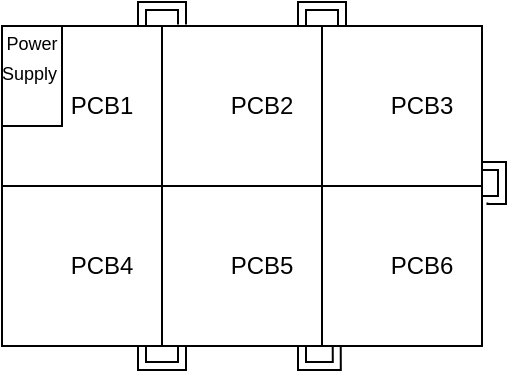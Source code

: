 <mxfile version="23.1.5" type="device">
  <diagram name="Page-1" id="O7pXKzIIld8HrC3WCBcu">
    <mxGraphModel dx="460" dy="312" grid="1" gridSize="10" guides="1" tooltips="1" connect="1" arrows="1" fold="1" page="1" pageScale="1" pageWidth="850" pageHeight="1100" math="0" shadow="0">
      <root>
        <mxCell id="0" />
        <mxCell id="1" parent="0" />
        <mxCell id="JfAgj0UY3d-NmZZKxooS-7" value="" style="edgeStyle=orthogonalEdgeStyle;rounded=0;orthogonalLoop=1;jettySize=auto;html=1;entryX=0.125;entryY=-0.01;entryDx=0;entryDy=0;shape=link;entryPerimeter=0;" edge="1" parent="1" source="JfAgj0UY3d-NmZZKxooS-1" target="JfAgj0UY3d-NmZZKxooS-2">
          <mxGeometry relative="1" as="geometry">
            <mxPoint x="430" y="210" as="targetPoint" />
            <Array as="points">
              <mxPoint x="460" y="290" />
              <mxPoint x="480" y="290" />
            </Array>
          </mxGeometry>
        </mxCell>
        <mxCell id="JfAgj0UY3d-NmZZKxooS-1" value="" style="whiteSpace=wrap;html=1;aspect=fixed;" vertex="1" parent="1">
          <mxGeometry x="390" y="300" width="80" height="80" as="geometry" />
        </mxCell>
        <mxCell id="JfAgj0UY3d-NmZZKxooS-21" value="" style="edgeStyle=orthogonalEdgeStyle;rounded=0;orthogonalLoop=1;jettySize=auto;html=1;entryX=0.12;entryY=-0.004;entryDx=0;entryDy=0;entryPerimeter=0;shape=link;" edge="1" parent="1" source="JfAgj0UY3d-NmZZKxooS-2" target="JfAgj0UY3d-NmZZKxooS-13">
          <mxGeometry relative="1" as="geometry">
            <mxPoint x="510" y="180" as="targetPoint" />
            <Array as="points">
              <mxPoint x="540" y="290" />
              <mxPoint x="560" y="290" />
              <mxPoint x="560" y="300" />
            </Array>
          </mxGeometry>
        </mxCell>
        <mxCell id="JfAgj0UY3d-NmZZKxooS-2" value="" style="whiteSpace=wrap;html=1;aspect=fixed;" vertex="1" parent="1">
          <mxGeometry x="470" y="300" width="80" height="80" as="geometry" />
        </mxCell>
        <mxCell id="JfAgj0UY3d-NmZZKxooS-8" value="PCB1" style="text;html=1;align=center;verticalAlign=middle;whiteSpace=wrap;rounded=0;" vertex="1" parent="1">
          <mxGeometry x="410" y="325" width="60" height="30" as="geometry" />
        </mxCell>
        <mxCell id="JfAgj0UY3d-NmZZKxooS-9" value="PCB2" style="text;html=1;align=center;verticalAlign=middle;whiteSpace=wrap;rounded=0;" vertex="1" parent="1">
          <mxGeometry x="490" y="325" width="60" height="30" as="geometry" />
        </mxCell>
        <mxCell id="JfAgj0UY3d-NmZZKxooS-11" value="" style="whiteSpace=wrap;html=1;aspect=fixed;" vertex="1" parent="1">
          <mxGeometry x="390" y="380" width="80" height="80" as="geometry" />
        </mxCell>
        <mxCell id="JfAgj0UY3d-NmZZKxooS-23" style="edgeStyle=orthogonalEdgeStyle;rounded=0;orthogonalLoop=1;jettySize=auto;html=1;entryX=0.092;entryY=0.988;entryDx=0;entryDy=0;entryPerimeter=0;exitX=0.875;exitY=1;exitDx=0;exitDy=0;exitPerimeter=0;shape=link;" edge="1" parent="1" source="JfAgj0UY3d-NmZZKxooS-12" target="JfAgj0UY3d-NmZZKxooS-14">
          <mxGeometry relative="1" as="geometry">
            <mxPoint x="550" y="480" as="targetPoint" />
            <Array as="points">
              <mxPoint x="540" y="470" />
              <mxPoint x="557" y="470" />
            </Array>
          </mxGeometry>
        </mxCell>
        <mxCell id="JfAgj0UY3d-NmZZKxooS-12" value="" style="whiteSpace=wrap;html=1;aspect=fixed;" vertex="1" parent="1">
          <mxGeometry x="470" y="380" width="80" height="80" as="geometry" />
        </mxCell>
        <mxCell id="JfAgj0UY3d-NmZZKxooS-25" value="" style="edgeStyle=orthogonalEdgeStyle;rounded=0;orthogonalLoop=1;jettySize=auto;html=1;entryX=1.009;entryY=0.103;entryDx=0;entryDy=0;entryPerimeter=0;shape=link;" edge="1" parent="1" source="JfAgj0UY3d-NmZZKxooS-13" target="JfAgj0UY3d-NmZZKxooS-14">
          <mxGeometry relative="1" as="geometry">
            <mxPoint x="750" y="340" as="targetPoint" />
            <Array as="points">
              <mxPoint x="640" y="370" />
              <mxPoint x="640" y="387" />
              <mxPoint x="631" y="387" />
            </Array>
          </mxGeometry>
        </mxCell>
        <mxCell id="JfAgj0UY3d-NmZZKxooS-13" value="" style="whiteSpace=wrap;html=1;aspect=fixed;" vertex="1" parent="1">
          <mxGeometry x="550" y="300" width="80" height="80" as="geometry" />
        </mxCell>
        <mxCell id="JfAgj0UY3d-NmZZKxooS-14" value="" style="whiteSpace=wrap;html=1;aspect=fixed;" vertex="1" parent="1">
          <mxGeometry x="550" y="380" width="80" height="80" as="geometry" />
        </mxCell>
        <mxCell id="JfAgj0UY3d-NmZZKxooS-15" value="PCB3" style="text;html=1;align=center;verticalAlign=middle;whiteSpace=wrap;rounded=0;" vertex="1" parent="1">
          <mxGeometry x="570" y="325" width="60" height="30" as="geometry" />
        </mxCell>
        <mxCell id="JfAgj0UY3d-NmZZKxooS-16" value="PCB4" style="text;html=1;align=center;verticalAlign=middle;whiteSpace=wrap;rounded=0;" vertex="1" parent="1">
          <mxGeometry x="410" y="405" width="60" height="30" as="geometry" />
        </mxCell>
        <mxCell id="JfAgj0UY3d-NmZZKxooS-17" value="PCB5" style="text;html=1;align=center;verticalAlign=middle;whiteSpace=wrap;rounded=0;" vertex="1" parent="1">
          <mxGeometry x="490" y="405" width="60" height="30" as="geometry" />
        </mxCell>
        <mxCell id="JfAgj0UY3d-NmZZKxooS-18" value="PCB6" style="text;html=1;align=center;verticalAlign=middle;whiteSpace=wrap;rounded=0;" vertex="1" parent="1">
          <mxGeometry x="570" y="405" width="60" height="30" as="geometry" />
        </mxCell>
        <mxCell id="JfAgj0UY3d-NmZZKxooS-22" style="edgeStyle=orthogonalEdgeStyle;rounded=0;orthogonalLoop=1;jettySize=auto;html=1;shape=link;" edge="1" parent="1" source="JfAgj0UY3d-NmZZKxooS-11">
          <mxGeometry relative="1" as="geometry">
            <mxPoint x="480" y="460" as="targetPoint" />
            <Array as="points">
              <mxPoint x="460" y="470" />
              <mxPoint x="480" y="470" />
            </Array>
          </mxGeometry>
        </mxCell>
        <mxCell id="JfAgj0UY3d-NmZZKxooS-26" value="" style="rounded=0;whiteSpace=wrap;html=1;" vertex="1" parent="1">
          <mxGeometry x="390" y="300" width="30" height="50" as="geometry" />
        </mxCell>
        <mxCell id="JfAgj0UY3d-NmZZKxooS-27" value="&lt;font style=&quot;font-size: 9px;&quot;&gt;Power Supply&amp;nbsp;&lt;/font&gt;" style="text;html=1;align=center;verticalAlign=middle;whiteSpace=wrap;rounded=0;" vertex="1" parent="1">
          <mxGeometry x="390" y="300" width="30" height="30" as="geometry" />
        </mxCell>
      </root>
    </mxGraphModel>
  </diagram>
</mxfile>
